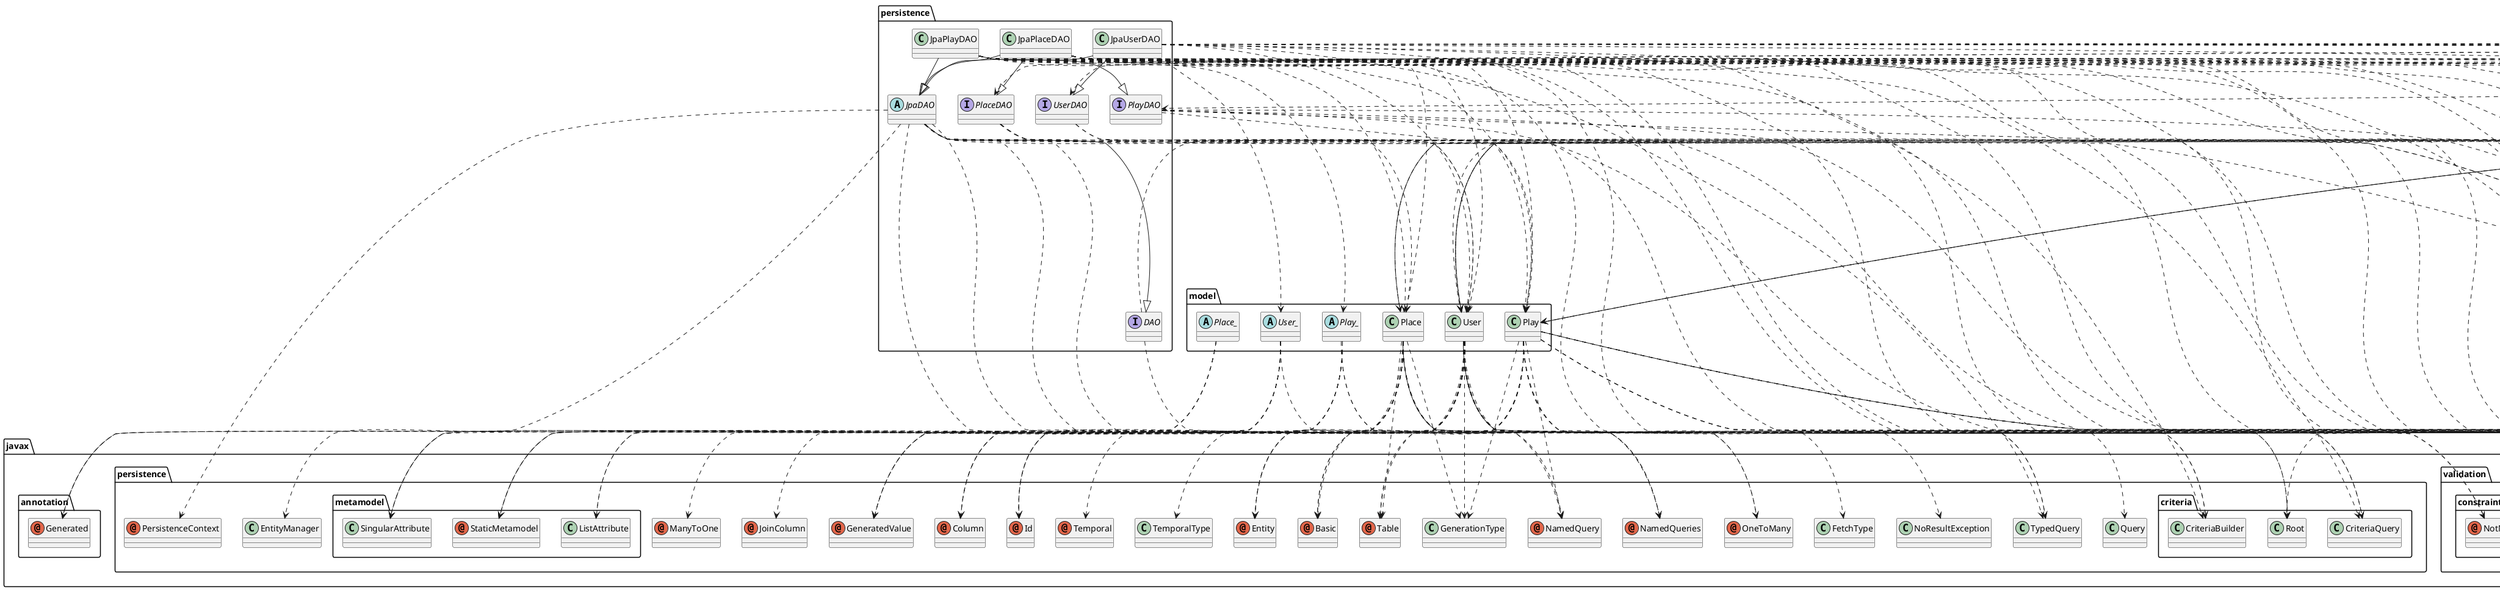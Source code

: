 @startuml
abstract class model.Place_
abstract class model.Play_
abstract class model.User_
abstract class persistence.JpaDAO
annotation ComponentScan.Filter
annotation java.lang.Override
annotation java.lang.SuppressWarnings
annotation javax.annotation.Generated
annotation javax.persistence.Basic
annotation javax.persistence.Column
annotation javax.persistence.Entity
annotation javax.persistence.GeneratedValue
annotation javax.persistence.Id
annotation javax.persistence.JoinColumn
annotation javax.persistence.ManyToOne
annotation javax.persistence.NamedQueries
annotation javax.persistence.NamedQuery
annotation javax.persistence.OneToMany
annotation javax.persistence.PersistenceContext
annotation javax.persistence.Table
annotation javax.persistence.Temporal
annotation javax.persistence.metamodel.StaticMetamodel
annotation javax.validation.Valid
annotation javax.validation.constraints.NotNull
annotation javax.validation.constraints.Size
annotation org.springframework.beans.factory.annotation.Autowired
annotation org.springframework.beans.factory.annotation.Value
annotation org.springframework.cache.annotation.CacheEvict
annotation org.springframework.cache.annotation.Cacheable
annotation org.springframework.context.annotation.Bean
annotation org.springframework.context.annotation.ComponentScan
annotation org.springframework.context.annotation.Configuration
annotation org.springframework.context.annotation.Import
annotation org.springframework.context.annotation.Scope
annotation org.springframework.format.annotation.DateTimeFormat
annotation org.springframework.scheduling.annotation.EnableScheduling
annotation org.springframework.stereotype.Controller
annotation org.springframework.stereotype.Repository
annotation org.springframework.stereotype.Service
annotation org.springframework.transaction.annotation.EnableTransactionManagement
annotation org.springframework.transaction.annotation.Transactional
annotation org.springframework.web.bind.annotation.ExceptionHandler
annotation org.springframework.web.bind.annotation.ModelAttribute
annotation org.springframework.web.bind.annotation.PathVariable
annotation org.springframework.web.bind.annotation.RequestBody
annotation org.springframework.web.bind.annotation.RequestMapping
annotation org.springframework.web.bind.annotation.ResponseBody
annotation org.springframework.web.servlet.config.annotation.EnableWebMvc
annotation org.springframework.web.socket.config.annotation.EnableWebSocketMessageBroker
class com.fasterxml.jackson.databind.ObjectMapper
class configuration.PersistenceConfig
class configuration.ServiceConfig
class configuration.WebConfig
class configuration.WebInitializer
class configuration.WebSocketConfig
class controller.LoginController
class controller.ManagerController
class controller.SignUpController
class controller.UserController
class exceptions.AppException
class java.lang.RuntimeException
class java.lang.reflect.ParameterizedType
class java.sql.Date
class java.sql.Time
class java.util.ArrayList
class java.util.Collection
class java.util.Date
class java.util.HashSet
class java.util.List
class java.util.Locale
class java.util.Objects
class java.util.Optional
class java.util.Stack
class java.util.function.Predicate
class java.util.stream.Collectors
class java.util.stream.IntStream
class javax.persistence.EntityManager
class javax.persistence.FetchType
class javax.persistence.GenerationType
class javax.persistence.NoResultException
class javax.persistence.Query
class javax.persistence.TemporalType
class javax.persistence.TypedQuery
class javax.persistence.criteria.CriteriaBuilder
class javax.persistence.criteria.CriteriaQuery
class javax.persistence.criteria.Root
class javax.persistence.metamodel.ListAttribute
class javax.persistence.metamodel.SingularAttribute
class javax.servlet.Filter
class javax.servlet.ServletContext
class javax.servlet.ServletException
class javax.servlet.ServletRegistration
class javax.servlet.http.HttpServletRequest
class javax.servlet.http.HttpSession
class javax.sql.DataSource
class model.Place
class model.Play
class model.User
class org.apache.commons.dbcp.BasicDataSource
class org.directwebremoting.annotations.AnnotationsConfigurator
class org.springframework.beans.factory.config.PropertyPlaceholderConfigurer
class org.springframework.cache.concurrent.ConcurrentMapCache
class org.springframework.cache.support.SimpleCacheManager
class org.springframework.context.annotation.FilterType
class org.springframework.core.io.ClassPathResource
class org.springframework.http.MediaType
class org.springframework.messaging.MessagingException
class org.springframework.messaging.simp.SimpMessagingTemplate
class org.springframework.messaging.simp.config.ChannelRegistration
class org.springframework.messaging.simp.config.MessageBrokerRegistry
class org.springframework.orm.jpa.JpaTransactionManager
class org.springframework.orm.jpa.LocalContainerEntityManagerFactoryBean
class org.springframework.orm.jpa.persistenceunit.DefaultPersistenceUnitManager
class org.springframework.orm.jpa.persistenceunit.PersistenceUnitManager
class org.springframework.orm.jpa.support.PersistenceAnnotationBeanPostProcessor
class org.springframework.orm.jpa.vendor.HibernateJpaVendorAdapter
class org.springframework.transaction.annotation.Propagation
class org.springframework.validation.BindingResult
class org.springframework.web.accept.ContentNegotiationManager
class org.springframework.web.bind.annotation.RequestMethod
class org.springframework.web.context.request.RequestContextListener
class org.springframework.web.filter.CharacterEncodingFilter
class org.springframework.web.filter.HiddenHttpMethodFilter
class org.springframework.web.filter.RequestContextFilter
class org.springframework.web.servlet.ModelAndView
class org.springframework.web.servlet.View
class org.springframework.web.servlet.ViewResolver
class org.springframework.web.servlet.config.annotation.ContentNegotiationConfigurer
class org.springframework.web.servlet.config.annotation.DefaultServletHandlerConfigurer
class org.springframework.web.servlet.config.annotation.ResourceHandlerRegistry
class org.springframework.web.servlet.config.annotation.WebMvcConfigurerAdapter
class org.springframework.web.servlet.support.AbstractAnnotationConfigDispatcherServletInitializer
class org.springframework.web.servlet.view.ContentNegotiatingViewResolver
class org.springframework.web.servlet.view.InternalResourceViewResolver
class org.springframework.web.servlet.view.JstlView
class org.springframework.web.servlet.view.json.MappingJackson2JsonView
class org.springframework.web.socket.config.annotation.AbstractWebSocketMessageBrokerConfigurer
class org.springframework.web.socket.config.annotation.StompEndpointRegistry
class persistence.JpaPlaceDAO
class persistence.JpaPlayDAO
class persistence.JpaUserDAO
class service.DefaultUserService
interface java.io.Serializable
interface persistence.DAO
interface persistence.PlaceDAO
interface persistence.PlayDAO
interface persistence.UserDAO
interface service.UserService
model.Place_ ..> javax.annotation.Generated
model.Place_ ..> javax.persistence.metamodel.StaticMetamodel
model.Place_ ..> javax.persistence.metamodel.SingularAttribute
model.Play_ ..> javax.annotation.Generated
model.Play_ ..> javax.persistence.metamodel.StaticMetamodel
model.Play_ ..> java.sql.Date
model.Play_ ..> java.sql.Time
model.Play_ ..> javax.persistence.metamodel.ListAttribute
model.Play_ ..> javax.persistence.metamodel.SingularAttribute
model.User_ ..> javax.annotation.Generated
model.User_ ..> javax.persistence.metamodel.StaticMetamodel
model.User_ ..> java.sql.Date
model.User_ ..> javax.persistence.metamodel.ListAttribute
model.User_ ..> javax.persistence.metamodel.SingularAttribute
persistence.JpaDAO ..> java.lang.SuppressWarnings
persistence.JpaDAO ..> javax.persistence.PersistenceContext
persistence.JpaDAO ..> org.springframework.transaction.annotation.Transactional
persistence.JpaDAO ..> exceptions.AppException
persistence.JpaDAO ..> java.lang.reflect.ParameterizedType
persistence.JpaDAO ..> java.util.List
persistence.JpaDAO ..> javax.persistence.EntityManager
persistence.JpaDAO ..> javax.persistence.TypedQuery
persistence.JpaDAO ..> javax.persistence.criteria.CriteriaBuilder
persistence.JpaDAO ..> javax.persistence.criteria.CriteriaQuery
persistence.JpaDAO ..> javax.persistence.criteria.Root
persistence.JpaDAO ..> org.springframework.transaction.annotation.Propagation
persistence.JpaDAO --|> persistence.DAO
configuration.PersistenceConfig ..> ComponentScan.Filter
configuration.PersistenceConfig ..> org.springframework.beans.factory.annotation.Value
configuration.PersistenceConfig ..> org.springframework.context.annotation.Bean
configuration.PersistenceConfig ..> org.springframework.context.annotation.ComponentScan
configuration.PersistenceConfig ..> org.springframework.context.annotation.Configuration
configuration.PersistenceConfig ..> org.springframework.transaction.annotation.EnableTransactionManagement
configuration.PersistenceConfig ..> java.util.Collection
configuration.PersistenceConfig ..> java.util.HashSet
configuration.PersistenceConfig ..> javax.sql.DataSource
configuration.PersistenceConfig ..> org.apache.commons.dbcp.BasicDataSource
configuration.PersistenceConfig ..> org.springframework.cache.concurrent.ConcurrentMapCache
configuration.PersistenceConfig ..> org.springframework.cache.support.SimpleCacheManager
configuration.PersistenceConfig ..> org.springframework.context.annotation.FilterType
configuration.PersistenceConfig ..> org.springframework.orm.jpa.JpaTransactionManager
configuration.PersistenceConfig ..> org.springframework.orm.jpa.LocalContainerEntityManagerFactoryBean
configuration.PersistenceConfig ..> org.springframework.orm.jpa.persistenceunit.DefaultPersistenceUnitManager
configuration.PersistenceConfig ..> org.springframework.orm.jpa.persistenceunit.PersistenceUnitManager
configuration.PersistenceConfig ..> org.springframework.orm.jpa.vendor.HibernateJpaVendorAdapter
configuration.ServiceConfig ..> ComponentScan.Filter
configuration.ServiceConfig ..> org.springframework.context.annotation.Bean
configuration.ServiceConfig ..> org.springframework.context.annotation.ComponentScan
configuration.ServiceConfig ..> org.springframework.context.annotation.Configuration
configuration.ServiceConfig ..> org.springframework.context.annotation.Import
configuration.ServiceConfig ..> org.springframework.transaction.annotation.EnableTransactionManagement
configuration.ServiceConfig --|> org.directwebremoting.annotations.AnnotationsConfigurator
configuration.ServiceConfig ..> org.springframework.beans.factory.config.PropertyPlaceholderConfigurer
configuration.ServiceConfig ..> org.springframework.context.annotation.FilterType
configuration.ServiceConfig ..> org.springframework.core.io.ClassPathResource
configuration.ServiceConfig ..> org.springframework.orm.jpa.support.PersistenceAnnotationBeanPostProcessor
configuration.WebConfig ..> ComponentScan.Filter
configuration.WebConfig ..> java.lang.Override
configuration.WebConfig ..> org.springframework.context.annotation.Bean
configuration.WebConfig ..> org.springframework.context.annotation.ComponentScan
configuration.WebConfig ..> org.springframework.context.annotation.Configuration
configuration.WebConfig ..> org.springframework.context.annotation.Scope
configuration.WebConfig ..> org.springframework.transaction.annotation.EnableTransactionManagement
configuration.WebConfig ..> org.springframework.web.servlet.config.annotation.EnableWebMvc
configuration.WebConfig ..> controller.LoginController
configuration.WebConfig ..> controller.ManagerController
configuration.WebConfig ..> controller.SignUpController
configuration.WebConfig ..> controller.UserController
configuration.WebConfig ..> java.util.ArrayList
configuration.WebConfig ..> java.util.List
configuration.WebConfig ..> java.util.Locale
configuration.WebConfig ..> org.springframework.context.annotation.FilterType
configuration.WebConfig ..> org.springframework.http.MediaType
configuration.WebConfig ..> org.springframework.web.accept.ContentNegotiationManager
configuration.WebConfig ..> org.springframework.web.context.request.RequestContextListener
configuration.WebConfig ..> org.springframework.web.servlet.View
configuration.WebConfig ..> org.springframework.web.servlet.ViewResolver
configuration.WebConfig ..> org.springframework.web.servlet.config.annotation.ContentNegotiationConfigurer
configuration.WebConfig ..> org.springframework.web.servlet.config.annotation.DefaultServletHandlerConfigurer
configuration.WebConfig ..> org.springframework.web.servlet.config.annotation.ResourceHandlerRegistry
configuration.WebConfig --|> org.springframework.web.servlet.config.annotation.WebMvcConfigurerAdapter
configuration.WebConfig ..> org.springframework.web.servlet.view.ContentNegotiatingViewResolver
configuration.WebConfig ..> org.springframework.web.servlet.view.InternalResourceViewResolver
configuration.WebConfig ..> org.springframework.web.servlet.view.JstlView
configuration.WebConfig ..> org.springframework.web.servlet.view.json.MappingJackson2JsonView
configuration.WebInitializer ..> java.lang.Override
configuration.WebInitializer ..> javax.servlet.Filter
configuration.WebInitializer ..> javax.servlet.ServletContext
configuration.WebInitializer ..> javax.servlet.ServletException
configuration.WebInitializer ..> javax.servlet.ServletRegistration
configuration.WebInitializer ..> org.springframework.web.filter.CharacterEncodingFilter
configuration.WebInitializer ..> org.springframework.web.filter.HiddenHttpMethodFilter
configuration.WebInitializer ..> org.springframework.web.filter.RequestContextFilter
configuration.WebInitializer --|> org.springframework.web.servlet.support.AbstractAnnotationConfigDispatcherServletInitializer
configuration.WebSocketConfig ..> java.lang.Override
configuration.WebSocketConfig ..> org.springframework.context.annotation.Configuration
configuration.WebSocketConfig ..> org.springframework.scheduling.annotation.EnableScheduling
configuration.WebSocketConfig ..> org.springframework.web.socket.config.annotation.EnableWebSocketMessageBroker
configuration.WebSocketConfig ..> org.springframework.messaging.simp.config.ChannelRegistration
configuration.WebSocketConfig ..> org.springframework.messaging.simp.config.MessageBrokerRegistry
configuration.WebSocketConfig --|> org.springframework.web.socket.config.annotation.AbstractWebSocketMessageBrokerConfigurer
configuration.WebSocketConfig ..> org.springframework.web.socket.config.annotation.StompEndpointRegistry
controller.LoginController ..> javax.validation.Valid
controller.LoginController ..> org.springframework.beans.factory.annotation.Autowired
controller.LoginController ..> org.springframework.stereotype.Controller
controller.LoginController ..> org.springframework.web.bind.annotation.ExceptionHandler
controller.LoginController ..> org.springframework.web.bind.annotation.ModelAttribute
controller.LoginController ..> org.springframework.web.bind.annotation.RequestMapping
controller.LoginController ..> exceptions.AppException
controller.LoginController ..> javax.servlet.http.HttpServletRequest
controller.LoginController ..> javax.servlet.http.HttpSession
controller.LoginController ..> model.User
controller.LoginController ..> org.springframework.validation.BindingResult
controller.LoginController ..> org.springframework.web.bind.annotation.RequestMethod
controller.LoginController ..> org.springframework.web.servlet.ModelAndView
controller.LoginController ..> service.UserService
controller.ManagerController ..> javax.validation.Valid
controller.ManagerController ..> org.springframework.beans.factory.annotation.Autowired
controller.ManagerController ..> org.springframework.stereotype.Controller
controller.ManagerController ..> org.springframework.web.bind.annotation.ModelAttribute
controller.ManagerController ..> org.springframework.web.bind.annotation.RequestBody
controller.ManagerController ..> org.springframework.web.bind.annotation.RequestMapping
controller.ManagerController ..> org.springframework.web.bind.annotation.ResponseBody
controller.ManagerController ..> com.fasterxml.jackson.databind.ObjectMapper
controller.ManagerController ..> exceptions.AppException
controller.ManagerController ..> java.sql.Date
controller.ManagerController ..> java.sql.Time
controller.ManagerController ..> java.util.List
controller.ManagerController ..> java.util.Stack
controller.ManagerController ..> java.util.function.Predicate
controller.ManagerController ..> java.util.stream.Collectors
controller.ManagerController ..> javax.servlet.http.HttpServletRequest
controller.ManagerController ..> javax.servlet.http.HttpSession
controller.ManagerController ..> model.Play
controller.ManagerController ..> org.springframework.http.MediaType
controller.ManagerController ..> org.springframework.messaging.MessagingException
controller.ManagerController ..> org.springframework.messaging.simp.SimpMessagingTemplate
controller.ManagerController ..> org.springframework.web.bind.annotation.RequestMethod
controller.ManagerController ..> org.springframework.web.servlet.ModelAndView
controller.ManagerController --|> java.io.Serializable
controller.ManagerController ..> service.UserService
controller.SignUpController ..> javax.validation.Valid
controller.SignUpController ..> org.springframework.beans.factory.annotation.Autowired
controller.SignUpController ..> org.springframework.stereotype.Controller
controller.SignUpController ..> org.springframework.web.bind.annotation.ExceptionHandler
controller.SignUpController ..> org.springframework.web.bind.annotation.ModelAttribute
controller.SignUpController ..> org.springframework.web.bind.annotation.RequestMapping
controller.SignUpController ..> exceptions.AppException
controller.SignUpController ..> javax.servlet.http.HttpServletRequest
controller.SignUpController ..> model.User
controller.SignUpController ..> org.springframework.validation.BindingResult
controller.SignUpController ..> org.springframework.web.bind.annotation.RequestMethod
controller.SignUpController ..> org.springframework.web.servlet.ModelAndView
controller.SignUpController ..> service.UserService
controller.UserController ..> javax.validation.Valid
controller.UserController ..> org.springframework.beans.factory.annotation.Autowired
controller.UserController ..> org.springframework.stereotype.Controller
controller.UserController ..> org.springframework.web.bind.annotation.ModelAttribute
controller.UserController ..> org.springframework.web.bind.annotation.PathVariable
controller.UserController ..> org.springframework.web.bind.annotation.RequestBody
controller.UserController ..> org.springframework.web.bind.annotation.RequestMapping
controller.UserController ..> org.springframework.web.bind.annotation.ResponseBody
controller.UserController ..> exceptions.AppException
controller.UserController ..> java.sql.Date
controller.UserController ..> java.sql.Time
controller.UserController ..> java.util.List
controller.UserController ..> java.util.Stack
controller.UserController ..> java.util.function.Predicate
controller.UserController ..> java.util.stream.Collectors
controller.UserController ..> javax.servlet.http.HttpServletRequest
controller.UserController ..> javax.servlet.http.HttpSession
controller.UserController ..> model.Place
controller.UserController ..> model.Play
controller.UserController ..> org.springframework.http.MediaType
controller.UserController ..> org.springframework.messaging.MessagingException
controller.UserController ..> org.springframework.messaging.simp.SimpMessagingTemplate
controller.UserController ..> org.springframework.web.bind.annotation.RequestMethod
controller.UserController ..> org.springframework.web.servlet.ModelAndView
controller.UserController --|> java.io.Serializable
controller.UserController ..> service.UserService
exceptions.AppException --|> java.lang.RuntimeException
exceptions.AppException --|> java.io.Serializable
model.Place ..> java.lang.Override
model.Place ..> javax.persistence.Basic
model.Place ..> javax.persistence.Column
model.Place ..> javax.persistence.Entity
model.Place ..> javax.persistence.GeneratedValue
model.Place ..> javax.persistence.Id
model.Place ..> javax.persistence.JoinColumn
model.Place ..> javax.persistence.ManyToOne
model.Place ..> javax.persistence.NamedQueries
model.Place ..> javax.persistence.NamedQuery
model.Place ..> javax.persistence.Table
model.Place ..> javax.validation.constraints.NotNull
model.Place ..> javax.validation.constraints.Size
model.Place ..> javax.persistence.GenerationType
model.Place --|> java.io.Serializable
model.Play ..> java.lang.Override
model.Play ..> javax.persistence.Basic
model.Play ..> javax.persistence.Column
model.Play ..> javax.persistence.Entity
model.Play ..> javax.persistence.GeneratedValue
model.Play ..> javax.persistence.Id
model.Play ..> javax.persistence.NamedQueries
model.Play ..> javax.persistence.NamedQuery
model.Play ..> javax.persistence.OneToMany
model.Play ..> javax.persistence.Table
model.Play ..> javax.validation.constraints.Size
model.Play ..> java.sql.Date
model.Play ..> java.sql.Time
model.Play ..> java.util.List
model.Play ..> java.util.Objects
model.Play ..> javax.persistence.FetchType
model.Play ..> javax.persistence.GenerationType
model.Play --|> java.io.Serializable
model.User ..> java.lang.Override
model.User ..> javax.persistence.Basic
model.User ..> javax.persistence.Column
model.User ..> javax.persistence.Entity
model.User ..> javax.persistence.GeneratedValue
model.User ..> javax.persistence.Id
model.User ..> javax.persistence.NamedQueries
model.User ..> javax.persistence.NamedQuery
model.User ..> javax.persistence.OneToMany
model.User ..> javax.persistence.Table
model.User ..> javax.persistence.Temporal
model.User ..> javax.validation.constraints.NotNull
model.User ..> javax.validation.constraints.Size
model.User ..> org.springframework.format.annotation.DateTimeFormat
model.User ..> java.util.Date
model.User ..> java.util.List
model.User ..> javax.persistence.GenerationType
model.User ..> javax.persistence.TemporalType
model.User --|> java.io.Serializable
persistence.JpaPlaceDAO --|> persistence.JpaDAO
persistence.JpaPlaceDAO ..> java.lang.Override
persistence.JpaPlaceDAO ..> java.lang.SuppressWarnings
persistence.JpaPlaceDAO ..> org.springframework.cache.annotation.CacheEvict
persistence.JpaPlaceDAO ..> org.springframework.stereotype.Repository
persistence.JpaPlaceDAO ..> org.springframework.transaction.annotation.Transactional
persistence.JpaPlaceDAO ..> exceptions.AppException
persistence.JpaPlaceDAO ..> java.util.List
persistence.JpaPlaceDAO ..> java.util.Optional
persistence.JpaPlaceDAO ..> java.util.stream.Collectors
persistence.JpaPlaceDAO ..> java.util.stream.IntStream
persistence.JpaPlaceDAO ..> javax.persistence.Query
persistence.JpaPlaceDAO ..> model.Place
persistence.JpaPlaceDAO ..> model.Play
persistence.JpaPlaceDAO ..> model.User
persistence.JpaPlaceDAO --|> persistence.PlaceDAO
persistence.JpaPlayDAO ..> model.Play_
persistence.JpaPlayDAO --|> persistence.JpaDAO
persistence.JpaPlayDAO ..> java.lang.Override
persistence.JpaPlayDAO ..> org.springframework.beans.factory.annotation.Autowired
persistence.JpaPlayDAO ..> org.springframework.cache.annotation.CacheEvict
persistence.JpaPlayDAO ..> org.springframework.cache.annotation.Cacheable
persistence.JpaPlayDAO ..> org.springframework.stereotype.Repository
persistence.JpaPlayDAO ..> org.springframework.transaction.annotation.Transactional
persistence.JpaPlayDAO ..> exceptions.AppException
persistence.JpaPlayDAO ..> java.sql.Date
persistence.JpaPlayDAO ..> java.sql.Time
persistence.JpaPlayDAO ..> java.util.List
persistence.JpaPlayDAO ..> java.util.Optional
persistence.JpaPlayDAO ..> javax.persistence.NoResultException
persistence.JpaPlayDAO ..> javax.persistence.TypedQuery
persistence.JpaPlayDAO ..> javax.persistence.criteria.CriteriaBuilder
persistence.JpaPlayDAO ..> javax.persistence.criteria.CriteriaQuery
persistence.JpaPlayDAO ..> javax.persistence.criteria.Root
persistence.JpaPlayDAO ..> model.Place
persistence.JpaPlayDAO ..> model.Play
persistence.JpaPlayDAO --|> persistence.PlayDAO
persistence.JpaUserDAO ..> model.User_
persistence.JpaUserDAO --|> persistence.JpaDAO
persistence.JpaUserDAO ..> java.lang.Override
persistence.JpaUserDAO ..> org.springframework.cache.annotation.CacheEvict
persistence.JpaUserDAO ..> org.springframework.cache.annotation.Cacheable
persistence.JpaUserDAO ..> org.springframework.stereotype.Repository
persistence.JpaUserDAO ..> org.springframework.transaction.annotation.Transactional
persistence.JpaUserDAO ..> exceptions.AppException
persistence.JpaUserDAO ..> javax.persistence.TypedQuery
persistence.JpaUserDAO ..> javax.persistence.criteria.CriteriaBuilder
persistence.JpaUserDAO ..> javax.persistence.criteria.CriteriaQuery
persistence.JpaUserDAO ..> javax.persistence.criteria.Root
persistence.JpaUserDAO ..> model.User
persistence.JpaUserDAO --|> persistence.UserDAO
service.DefaultUserService ..> java.lang.Override
service.DefaultUserService ..> org.springframework.beans.factory.annotation.Autowired
service.DefaultUserService ..> org.springframework.stereotype.Service
service.DefaultUserService ..> org.springframework.transaction.annotation.Transactional
service.DefaultUserService ..> exceptions.AppException
service.DefaultUserService ..> java.util.List
service.DefaultUserService ..> java.util.Optional
service.DefaultUserService ..> java.util.stream.Collectors
service.DefaultUserService ..> model.Place
service.DefaultUserService ..> model.Play
service.DefaultUserService ..> model.User
service.DefaultUserService ..> persistence.PlaceDAO
service.DefaultUserService ..> persistence.PlayDAO
service.DefaultUserService ..> persistence.UserDAO
service.DefaultUserService --|> service.UserService
persistence.DAO ..> exceptions.AppException
persistence.DAO ..> java.util.List
persistence.PlaceDAO ..> exceptions.AppException
persistence.PlaceDAO ..> java.util.List
persistence.PlaceDAO ..> model.Place
persistence.PlaceDAO ..> model.Play
persistence.PlaceDAO ..> model.User
persistence.PlayDAO ..> exceptions.AppException
persistence.PlayDAO ..> java.sql.Date
persistence.PlayDAO ..> java.sql.Time
persistence.PlayDAO ..> java.util.List
persistence.PlayDAO ..> model.Play
persistence.UserDAO ..> exceptions.AppException
persistence.UserDAO ..> model.User
service.UserService ..> exceptions.AppException
service.UserService ..> java.util.List
service.UserService ..> model.Place
service.UserService ..> model.Play
service.UserService ..> model.User
service.UserService --|> java.io.Serializable
@enduml